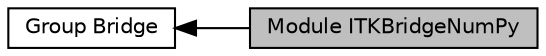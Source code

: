 digraph "Module ITKBridgeNumPy"
{
  edge [fontname="Helvetica",fontsize="10",labelfontname="Helvetica",labelfontsize="10"];
  node [fontname="Helvetica",fontsize="10",shape=box];
  rankdir=LR;
  Node2 [label="Group Bridge",height=0.2,width=0.4,color="black", fillcolor="white", style="filled",URL="$group__Group-Bridge.html",tooltip=" "];
  Node1 [label="Module ITKBridgeNumPy",height=0.2,width=0.4,color="black", fillcolor="grey75", style="filled", fontcolor="black",tooltip=" "];
  Node2->Node1 [shape=plaintext, dir="back", style="solid"];
}
